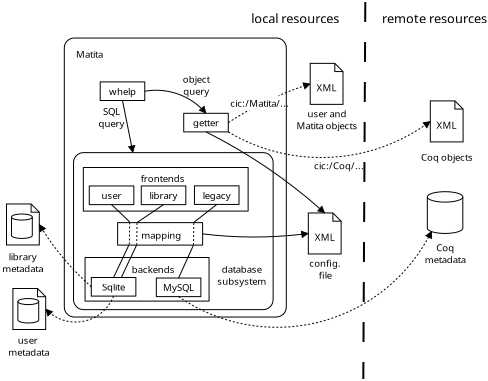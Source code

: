 <?xml version="1.0" encoding="UTF-8"?>
<dia:diagram xmlns:dia="http://www.lysator.liu.se/~alla/dia/">
  <dia:layer name="Background" visible="true">
    <dia:object type="Standard - Box" version="0" id="O0">
      <dia:attribute name="obj_pos">
        <dia:point val="17.4,7.9"/>
      </dia:attribute>
      <dia:attribute name="obj_bb">
        <dia:rectangle val="17.375,7.875;28.525,21.875"/>
      </dia:attribute>
      <dia:attribute name="elem_corner">
        <dia:point val="17.4,7.9"/>
      </dia:attribute>
      <dia:attribute name="elem_width">
        <dia:real val="11.1"/>
      </dia:attribute>
      <dia:attribute name="elem_height">
        <dia:real val="13.95"/>
      </dia:attribute>
      <dia:attribute name="border_width">
        <dia:real val="0.05"/>
      </dia:attribute>
      <dia:attribute name="show_background">
        <dia:boolean val="false"/>
      </dia:attribute>
      <dia:attribute name="corner_radius">
        <dia:real val="0.5"/>
      </dia:attribute>
    </dia:object>
    <dia:object type="Standard - Text" version="1" id="O1">
      <dia:attribute name="obj_pos">
        <dia:point val="26.75,7.157"/>
      </dia:attribute>
      <dia:attribute name="obj_bb">
        <dia:rectangle val="26.75,6.615;31.117,7.555"/>
      </dia:attribute>
      <dia:attribute name="text">
        <dia:composite type="text">
          <dia:attribute name="string">
            <dia:string>#local resources#</dia:string>
          </dia:attribute>
          <dia:attribute name="font">
            <dia:font family="sans" style="0" name="Helvetica"/>
          </dia:attribute>
          <dia:attribute name="height">
            <dia:real val="0.8"/>
          </dia:attribute>
          <dia:attribute name="pos">
            <dia:point val="26.75,7.157"/>
          </dia:attribute>
          <dia:attribute name="color">
            <dia:color val="#000000"/>
          </dia:attribute>
          <dia:attribute name="alignment">
            <dia:enum val="0"/>
          </dia:attribute>
        </dia:composite>
      </dia:attribute>
      <dia:attribute name="valign">
        <dia:enum val="3"/>
      </dia:attribute>
    </dia:object>
    <dia:object type="Standard - Line" version="0" id="O2">
      <dia:attribute name="obj_pos">
        <dia:point val="32.45,6.1"/>
      </dia:attribute>
      <dia:attribute name="obj_bb">
        <dia:rectangle val="32.3,6.05;32.5,25.0"/>
      </dia:attribute>
      <dia:attribute name="conn_endpoints">
        <dia:point val="32.45,6.1"/>
        <dia:point val="32.35,24.95"/>
      </dia:attribute>
      <dia:attribute name="numcp">
        <dia:int val="1"/>
      </dia:attribute>
      <dia:attribute name="line_style">
        <dia:enum val="1"/>
      </dia:attribute>
    </dia:object>
    <dia:group>
      <dia:group>
        <dia:object type="Filesystem - File" version="0" id="O3">
          <dia:attribute name="obj_pos">
            <dia:point val="14.83,20.425"/>
          </dia:attribute>
          <dia:attribute name="obj_bb">
            <dia:rectangle val="14.805,20.4;16.505,22.5"/>
          </dia:attribute>
          <dia:attribute name="elem_corner">
            <dia:point val="14.83,20.425"/>
          </dia:attribute>
          <dia:attribute name="elem_width">
            <dia:real val="1.64"/>
          </dia:attribute>
          <dia:attribute name="elem_height">
            <dia:real val="2.05"/>
          </dia:attribute>
          <dia:attribute name="line_width">
            <dia:real val="0.05"/>
          </dia:attribute>
          <dia:attribute name="line_colour">
            <dia:color val="#000000"/>
          </dia:attribute>
          <dia:attribute name="fill_colour">
            <dia:color val="#ffffff"/>
          </dia:attribute>
          <dia:attribute name="show_background">
            <dia:boolean val="true"/>
          </dia:attribute>
          <dia:attribute name="line_style">
            <dia:enum val="0"/>
            <dia:real val="1"/>
          </dia:attribute>
          <dia:attribute name="flip_horizontal">
            <dia:boolean val="false"/>
          </dia:attribute>
          <dia:attribute name="flip_vertical">
            <dia:boolean val="false"/>
          </dia:attribute>
        </dia:object>
        <dia:object type="Network - Storage" version="0" id="O4">
          <dia:attribute name="obj_pos">
            <dia:point val="15.079,20.925"/>
          </dia:attribute>
          <dia:attribute name="obj_bb">
            <dia:rectangle val="15.054,20.9;16.146,23.35"/>
          </dia:attribute>
          <dia:attribute name="elem_corner">
            <dia:point val="15.079,20.925"/>
          </dia:attribute>
          <dia:attribute name="elem_width">
            <dia:real val="1.041"/>
          </dia:attribute>
          <dia:attribute name="elem_height">
            <dia:real val="1.225"/>
          </dia:attribute>
          <dia:attribute name="line_width">
            <dia:real val="0.05"/>
          </dia:attribute>
          <dia:attribute name="line_colour">
            <dia:color val="#000000"/>
          </dia:attribute>
          <dia:attribute name="fill_colour">
            <dia:color val="#ffffff"/>
          </dia:attribute>
          <dia:attribute name="show_background">
            <dia:boolean val="true"/>
          </dia:attribute>
          <dia:attribute name="line_style">
            <dia:enum val="0"/>
            <dia:real val="1"/>
          </dia:attribute>
          <dia:attribute name="text">
            <dia:composite type="text">
              <dia:attribute name="string">
                <dia:string>##</dia:string>
              </dia:attribute>
              <dia:attribute name="font">
                <dia:font family="sans" style="0" name="Helvetica"/>
              </dia:attribute>
              <dia:attribute name="height">
                <dia:real val="0.8"/>
              </dia:attribute>
              <dia:attribute name="pos">
                <dia:point val="15.6,22.55"/>
              </dia:attribute>
              <dia:attribute name="color">
                <dia:color val="#000000"/>
              </dia:attribute>
              <dia:attribute name="alignment">
                <dia:enum val="1"/>
              </dia:attribute>
            </dia:composite>
          </dia:attribute>
          <dia:attribute name="flip_horizontal">
            <dia:boolean val="false"/>
          </dia:attribute>
          <dia:attribute name="flip_vertical">
            <dia:boolean val="false"/>
          </dia:attribute>
        </dia:object>
      </dia:group>
      <dia:object type="Standard - Text" version="1" id="O5">
        <dia:attribute name="obj_pos">
          <dia:point val="15.625,23.306"/>
        </dia:attribute>
        <dia:attribute name="obj_bb">
          <dia:rectangle val="14.565,22.654;16.685,23.959"/>
        </dia:attribute>
        <dia:attribute name="text">
          <dia:composite type="text">
            <dia:attribute name="string">
              <dia:string>#user 
metadata#</dia:string>
            </dia:attribute>
            <dia:attribute name="font">
              <dia:font family="sans" style="0" name="Helvetica"/>
            </dia:attribute>
            <dia:attribute name="height">
              <dia:real val="0.6"/>
            </dia:attribute>
            <dia:attribute name="pos">
              <dia:point val="15.625,23.061"/>
            </dia:attribute>
            <dia:attribute name="color">
              <dia:color val="#000000"/>
            </dia:attribute>
            <dia:attribute name="alignment">
              <dia:enum val="1"/>
            </dia:attribute>
          </dia:composite>
        </dia:attribute>
        <dia:attribute name="valign">
          <dia:enum val="2"/>
        </dia:attribute>
      </dia:object>
    </dia:group>
    <dia:group>
      <dia:group>
        <dia:object type="Filesystem - File" version="0" id="O6">
          <dia:attribute name="obj_pos">
            <dia:point val="14.51,16.199"/>
          </dia:attribute>
          <dia:attribute name="obj_bb">
            <dia:rectangle val="14.485,16.174;16.185,18.274"/>
          </dia:attribute>
          <dia:attribute name="elem_corner">
            <dia:point val="14.51,16.199"/>
          </dia:attribute>
          <dia:attribute name="elem_width">
            <dia:real val="1.64"/>
          </dia:attribute>
          <dia:attribute name="elem_height">
            <dia:real val="2.05"/>
          </dia:attribute>
          <dia:attribute name="line_width">
            <dia:real val="0.05"/>
          </dia:attribute>
          <dia:attribute name="line_colour">
            <dia:color val="#000000"/>
          </dia:attribute>
          <dia:attribute name="fill_colour">
            <dia:color val="#ffffff"/>
          </dia:attribute>
          <dia:attribute name="show_background">
            <dia:boolean val="true"/>
          </dia:attribute>
          <dia:attribute name="line_style">
            <dia:enum val="0"/>
            <dia:real val="1"/>
          </dia:attribute>
          <dia:attribute name="flip_horizontal">
            <dia:boolean val="false"/>
          </dia:attribute>
          <dia:attribute name="flip_vertical">
            <dia:boolean val="false"/>
          </dia:attribute>
        </dia:object>
        <dia:object type="Network - Storage" version="0" id="O7">
          <dia:attribute name="obj_pos">
            <dia:point val="14.759,16.699"/>
          </dia:attribute>
          <dia:attribute name="obj_bb">
            <dia:rectangle val="14.734,16.674;15.825,19.124"/>
          </dia:attribute>
          <dia:attribute name="elem_corner">
            <dia:point val="14.759,16.699"/>
          </dia:attribute>
          <dia:attribute name="elem_width">
            <dia:real val="1.041"/>
          </dia:attribute>
          <dia:attribute name="elem_height">
            <dia:real val="1.225"/>
          </dia:attribute>
          <dia:attribute name="line_width">
            <dia:real val="0.05"/>
          </dia:attribute>
          <dia:attribute name="line_colour">
            <dia:color val="#000000"/>
          </dia:attribute>
          <dia:attribute name="fill_colour">
            <dia:color val="#ffffff"/>
          </dia:attribute>
          <dia:attribute name="show_background">
            <dia:boolean val="true"/>
          </dia:attribute>
          <dia:attribute name="line_style">
            <dia:enum val="0"/>
            <dia:real val="1"/>
          </dia:attribute>
          <dia:attribute name="text">
            <dia:composite type="text">
              <dia:attribute name="string">
                <dia:string>##</dia:string>
              </dia:attribute>
              <dia:attribute name="font">
                <dia:font family="sans" style="0" name="Helvetica"/>
              </dia:attribute>
              <dia:attribute name="height">
                <dia:real val="0.8"/>
              </dia:attribute>
              <dia:attribute name="pos">
                <dia:point val="15.28,18.324"/>
              </dia:attribute>
              <dia:attribute name="color">
                <dia:color val="#000000"/>
              </dia:attribute>
              <dia:attribute name="alignment">
                <dia:enum val="1"/>
              </dia:attribute>
            </dia:composite>
          </dia:attribute>
          <dia:attribute name="flip_horizontal">
            <dia:boolean val="false"/>
          </dia:attribute>
          <dia:attribute name="flip_vertical">
            <dia:boolean val="false"/>
          </dia:attribute>
        </dia:object>
      </dia:group>
      <dia:object type="Standard - Text" version="1" id="O8">
        <dia:attribute name="obj_pos">
          <dia:point val="15.32,19.126"/>
        </dia:attribute>
        <dia:attribute name="obj_bb">
          <dia:rectangle val="14.26,18.474;16.38,19.779"/>
        </dia:attribute>
        <dia:attribute name="text">
          <dia:composite type="text">
            <dia:attribute name="string">
              <dia:string>#library
metadata#</dia:string>
            </dia:attribute>
            <dia:attribute name="font">
              <dia:font family="sans" style="0" name="Helvetica"/>
            </dia:attribute>
            <dia:attribute name="height">
              <dia:real val="0.6"/>
            </dia:attribute>
            <dia:attribute name="pos">
              <dia:point val="15.32,18.881"/>
            </dia:attribute>
            <dia:attribute name="color">
              <dia:color val="#000000"/>
            </dia:attribute>
            <dia:attribute name="alignment">
              <dia:enum val="1"/>
            </dia:attribute>
          </dia:composite>
        </dia:attribute>
        <dia:attribute name="valign">
          <dia:enum val="2"/>
        </dia:attribute>
      </dia:object>
    </dia:group>
    <dia:group>
      <dia:object type="Filesystem - File" version="0" id="O9">
        <dia:attribute name="obj_pos">
          <dia:point val="29.601,16.649"/>
        </dia:attribute>
        <dia:attribute name="obj_bb">
          <dia:rectangle val="29.576,16.624;31.276,18.724"/>
        </dia:attribute>
        <dia:attribute name="elem_corner">
          <dia:point val="29.601,16.649"/>
        </dia:attribute>
        <dia:attribute name="elem_width">
          <dia:real val="1.64"/>
        </dia:attribute>
        <dia:attribute name="elem_height">
          <dia:real val="2.05"/>
        </dia:attribute>
        <dia:attribute name="line_width">
          <dia:real val="0.05"/>
        </dia:attribute>
        <dia:attribute name="line_colour">
          <dia:color val="#000000"/>
        </dia:attribute>
        <dia:attribute name="fill_colour">
          <dia:color val="#ffffff"/>
        </dia:attribute>
        <dia:attribute name="show_background">
          <dia:boolean val="true"/>
        </dia:attribute>
        <dia:attribute name="line_style">
          <dia:enum val="0"/>
          <dia:real val="1"/>
        </dia:attribute>
        <dia:attribute name="flip_horizontal">
          <dia:boolean val="false"/>
        </dia:attribute>
        <dia:attribute name="flip_vertical">
          <dia:boolean val="false"/>
        </dia:attribute>
      </dia:object>
      <dia:object type="Standard - Text" version="1" id="O10">
        <dia:attribute name="obj_pos">
          <dia:point val="30.441,19.456"/>
        </dia:attribute>
        <dia:attribute name="obj_bb">
          <dia:rectangle val="29.701,18.804;31.181,20.109"/>
        </dia:attribute>
        <dia:attribute name="text">
          <dia:composite type="text">
            <dia:attribute name="string">
              <dia:string>#config.
file#</dia:string>
            </dia:attribute>
            <dia:attribute name="font">
              <dia:font family="sans" style="0" name="Helvetica"/>
            </dia:attribute>
            <dia:attribute name="height">
              <dia:real val="0.6"/>
            </dia:attribute>
            <dia:attribute name="pos">
              <dia:point val="30.441,19.211"/>
            </dia:attribute>
            <dia:attribute name="color">
              <dia:color val="#000000"/>
            </dia:attribute>
            <dia:attribute name="alignment">
              <dia:enum val="1"/>
            </dia:attribute>
          </dia:composite>
        </dia:attribute>
        <dia:attribute name="valign">
          <dia:enum val="2"/>
        </dia:attribute>
      </dia:object>
      <dia:object type="Standard - Text" version="1" id="O11">
        <dia:attribute name="obj_pos">
          <dia:point val="30.416,17.851"/>
        </dia:attribute>
        <dia:attribute name="obj_bb">
          <dia:rectangle val="29.955,17.499;30.877,18.204"/>
        </dia:attribute>
        <dia:attribute name="text">
          <dia:composite type="text">
            <dia:attribute name="string">
              <dia:string>#XML#</dia:string>
            </dia:attribute>
            <dia:attribute name="font">
              <dia:font family="sans" style="0" name="Helvetica"/>
            </dia:attribute>
            <dia:attribute name="height">
              <dia:real val="0.6"/>
            </dia:attribute>
            <dia:attribute name="pos">
              <dia:point val="30.416,17.906"/>
            </dia:attribute>
            <dia:attribute name="color">
              <dia:color val="#000000"/>
            </dia:attribute>
            <dia:attribute name="alignment">
              <dia:enum val="1"/>
            </dia:attribute>
          </dia:composite>
        </dia:attribute>
        <dia:attribute name="valign">
          <dia:enum val="2"/>
        </dia:attribute>
      </dia:object>
    </dia:group>
    <dia:group>
      <dia:object type="Standard - Line" version="0" id="O12">
        <dia:attribute name="obj_pos">
          <dia:point val="25.022,16.223"/>
        </dia:attribute>
        <dia:attribute name="obj_bb">
          <dia:rectangle val="23.831,16.187;25.057,17.163"/>
        </dia:attribute>
        <dia:attribute name="conn_endpoints">
          <dia:point val="25.022,16.223"/>
          <dia:point val="23.866,17.128"/>
        </dia:attribute>
        <dia:attribute name="numcp">
          <dia:int val="1"/>
        </dia:attribute>
        <dia:attribute name="line_width">
          <dia:real val="0.05"/>
        </dia:attribute>
      </dia:object>
      <dia:group>
        <dia:group>
          <dia:object type="Standard - Box" version="0" id="O13">
            <dia:attribute name="obj_pos">
              <dia:point val="18.648,15.299"/>
            </dia:attribute>
            <dia:attribute name="obj_bb">
              <dia:rectangle val="18.623,15.274;20.901,16.255"/>
            </dia:attribute>
            <dia:attribute name="elem_corner">
              <dia:point val="18.648,15.299"/>
            </dia:attribute>
            <dia:attribute name="elem_width">
              <dia:real val="2.228"/>
            </dia:attribute>
            <dia:attribute name="elem_height">
              <dia:real val="0.931"/>
            </dia:attribute>
            <dia:attribute name="border_width">
              <dia:real val="0.05"/>
            </dia:attribute>
            <dia:attribute name="show_background">
              <dia:boolean val="true"/>
            </dia:attribute>
            <dia:attribute name="corner_radius">
              <dia:real val="1.175e-38"/>
            </dia:attribute>
          </dia:object>
          <dia:object type="Standard - Text" version="1" id="O14">
            <dia:attribute name="obj_pos">
              <dia:point val="19.762,15.764"/>
            </dia:attribute>
            <dia:attribute name="obj_bb">
              <dia:rectangle val="19.285,15.412;20.239,16.117"/>
            </dia:attribute>
            <dia:attribute name="text">
              <dia:composite type="text">
                <dia:attribute name="string">
                  <dia:string>#user#</dia:string>
                </dia:attribute>
                <dia:attribute name="font">
                  <dia:font family="sans" style="0" name="Helvetica"/>
                </dia:attribute>
                <dia:attribute name="height">
                  <dia:real val="0.6"/>
                </dia:attribute>
                <dia:attribute name="pos">
                  <dia:point val="19.762,15.819"/>
                </dia:attribute>
                <dia:attribute name="color">
                  <dia:color val="#000000"/>
                </dia:attribute>
                <dia:attribute name="alignment">
                  <dia:enum val="1"/>
                </dia:attribute>
              </dia:composite>
            </dia:attribute>
            <dia:attribute name="valign">
              <dia:enum val="2"/>
            </dia:attribute>
            <dia:connections>
              <dia:connection handle="0" to="O13" connection="8"/>
            </dia:connections>
          </dia:object>
        </dia:group>
        <dia:group>
          <dia:object type="Standard - Box" version="0" id="O15">
            <dia:attribute name="obj_pos">
              <dia:point val="21.248,15.299"/>
            </dia:attribute>
            <dia:attribute name="obj_bb">
              <dia:rectangle val="21.223,15.274;23.501,16.255"/>
            </dia:attribute>
            <dia:attribute name="elem_corner">
              <dia:point val="21.248,15.299"/>
            </dia:attribute>
            <dia:attribute name="elem_width">
              <dia:real val="2.228"/>
            </dia:attribute>
            <dia:attribute name="elem_height">
              <dia:real val="0.931"/>
            </dia:attribute>
            <dia:attribute name="border_width">
              <dia:real val="0.05"/>
            </dia:attribute>
            <dia:attribute name="show_background">
              <dia:boolean val="true"/>
            </dia:attribute>
            <dia:attribute name="corner_radius">
              <dia:real val="1.175e-38"/>
            </dia:attribute>
          </dia:object>
          <dia:object type="Standard - Text" version="1" id="O16">
            <dia:attribute name="obj_pos">
              <dia:point val="22.362,15.764"/>
            </dia:attribute>
            <dia:attribute name="obj_bb">
              <dia:rectangle val="21.657,15.412;23.067,16.117"/>
            </dia:attribute>
            <dia:attribute name="text">
              <dia:composite type="text">
                <dia:attribute name="string">
                  <dia:string>#library#</dia:string>
                </dia:attribute>
                <dia:attribute name="font">
                  <dia:font family="sans" style="0" name="Helvetica"/>
                </dia:attribute>
                <dia:attribute name="height">
                  <dia:real val="0.6"/>
                </dia:attribute>
                <dia:attribute name="pos">
                  <dia:point val="22.362,15.819"/>
                </dia:attribute>
                <dia:attribute name="color">
                  <dia:color val="#000000"/>
                </dia:attribute>
                <dia:attribute name="alignment">
                  <dia:enum val="1"/>
                </dia:attribute>
              </dia:composite>
            </dia:attribute>
            <dia:attribute name="valign">
              <dia:enum val="2"/>
            </dia:attribute>
            <dia:connections>
              <dia:connection handle="0" to="O15" connection="8"/>
            </dia:connections>
          </dia:object>
        </dia:group>
        <dia:group>
          <dia:object type="Standard - Box" version="0" id="O17">
            <dia:attribute name="obj_pos">
              <dia:point val="23.908,15.291"/>
            </dia:attribute>
            <dia:attribute name="obj_bb">
              <dia:rectangle val="23.883,15.266;26.161,16.247"/>
            </dia:attribute>
            <dia:attribute name="elem_corner">
              <dia:point val="23.908,15.291"/>
            </dia:attribute>
            <dia:attribute name="elem_width">
              <dia:real val="2.228"/>
            </dia:attribute>
            <dia:attribute name="elem_height">
              <dia:real val="0.931"/>
            </dia:attribute>
            <dia:attribute name="border_width">
              <dia:real val="0.05"/>
            </dia:attribute>
            <dia:attribute name="show_background">
              <dia:boolean val="true"/>
            </dia:attribute>
            <dia:attribute name="corner_radius">
              <dia:real val="1.175e-38"/>
            </dia:attribute>
          </dia:object>
          <dia:object type="Standard - Text" version="1" id="O18">
            <dia:attribute name="obj_pos">
              <dia:point val="25.022,15.757"/>
            </dia:attribute>
            <dia:attribute name="obj_bb">
              <dia:rectangle val="24.303,15.404;25.741,16.109"/>
            </dia:attribute>
            <dia:attribute name="text">
              <dia:composite type="text">
                <dia:attribute name="string">
                  <dia:string>#legacy#</dia:string>
                </dia:attribute>
                <dia:attribute name="font">
                  <dia:font family="sans" style="0" name="Helvetica"/>
                </dia:attribute>
                <dia:attribute name="height">
                  <dia:real val="0.6"/>
                </dia:attribute>
                <dia:attribute name="pos">
                  <dia:point val="25.022,15.812"/>
                </dia:attribute>
                <dia:attribute name="color">
                  <dia:color val="#000000"/>
                </dia:attribute>
                <dia:attribute name="alignment">
                  <dia:enum val="1"/>
                </dia:attribute>
              </dia:composite>
            </dia:attribute>
            <dia:attribute name="valign">
              <dia:enum val="2"/>
            </dia:attribute>
            <dia:connections>
              <dia:connection handle="0" to="O17" connection="8"/>
            </dia:connections>
          </dia:object>
        </dia:group>
        <dia:object type="Standard - Box" version="0" id="O19">
          <dia:attribute name="obj_pos">
            <dia:point val="18.351,14.374"/>
          </dia:attribute>
          <dia:attribute name="obj_bb">
            <dia:rectangle val="18.326,14.349;26.616,16.58"/>
          </dia:attribute>
          <dia:attribute name="elem_corner">
            <dia:point val="18.351,14.374"/>
          </dia:attribute>
          <dia:attribute name="elem_width">
            <dia:real val="8.24"/>
          </dia:attribute>
          <dia:attribute name="elem_height">
            <dia:real val="2.181"/>
          </dia:attribute>
          <dia:attribute name="border_width">
            <dia:real val="0.05"/>
          </dia:attribute>
          <dia:attribute name="show_background">
            <dia:boolean val="false"/>
          </dia:attribute>
          <dia:attribute name="corner_radius">
            <dia:real val="1.175e-38"/>
          </dia:attribute>
        </dia:object>
        <dia:object type="Standard - Text" version="1" id="O20">
          <dia:attribute name="obj_pos">
            <dia:point val="22.321,14.914"/>
          </dia:attribute>
          <dia:attribute name="obj_bb">
            <dia:rectangle val="21.273,14.562;23.368,15.267"/>
          </dia:attribute>
          <dia:attribute name="text">
            <dia:composite type="text">
              <dia:attribute name="string">
                <dia:string>#frontends#</dia:string>
              </dia:attribute>
              <dia:attribute name="font">
                <dia:font family="sans" style="0" name="Helvetica"/>
              </dia:attribute>
              <dia:attribute name="height">
                <dia:real val="0.6"/>
              </dia:attribute>
              <dia:attribute name="pos">
                <dia:point val="22.321,14.969"/>
              </dia:attribute>
              <dia:attribute name="color">
                <dia:color val="#000000"/>
              </dia:attribute>
              <dia:attribute name="alignment">
                <dia:enum val="1"/>
              </dia:attribute>
            </dia:composite>
          </dia:attribute>
          <dia:attribute name="valign">
            <dia:enum val="2"/>
          </dia:attribute>
        </dia:object>
      </dia:group>
      <dia:object type="Standard - Text" version="1" id="O21">
        <dia:attribute name="obj_pos">
          <dia:point val="26.276,19.749"/>
        </dia:attribute>
        <dia:attribute name="obj_bb">
          <dia:rectangle val="25.093,19.096;27.458,20.401"/>
        </dia:attribute>
        <dia:attribute name="text">
          <dia:composite type="text">
            <dia:attribute name="string">
              <dia:string>#database
subsystem#</dia:string>
            </dia:attribute>
            <dia:attribute name="font">
              <dia:font family="sans" style="0" name="Helvetica"/>
            </dia:attribute>
            <dia:attribute name="height">
              <dia:real val="0.6"/>
            </dia:attribute>
            <dia:attribute name="pos">
              <dia:point val="26.276,19.504"/>
            </dia:attribute>
            <dia:attribute name="color">
              <dia:color val="#000000"/>
            </dia:attribute>
            <dia:attribute name="alignment">
              <dia:enum val="1"/>
            </dia:attribute>
          </dia:composite>
        </dia:attribute>
        <dia:attribute name="valign">
          <dia:enum val="2"/>
        </dia:attribute>
      </dia:object>
      <dia:object type="Standard - Text" version="1" id="O22">
        <dia:attribute name="obj_pos">
          <dia:point val="22.249,17.756"/>
        </dia:attribute>
        <dia:attribute name="obj_bb">
          <dia:rectangle val="21.287,17.404;23.212,18.109"/>
        </dia:attribute>
        <dia:attribute name="text">
          <dia:composite type="text">
            <dia:attribute name="string">
              <dia:string>#mapping#</dia:string>
            </dia:attribute>
            <dia:attribute name="font">
              <dia:font family="sans" style="0" name="Helvetica"/>
            </dia:attribute>
            <dia:attribute name="height">
              <dia:real val="0.6"/>
            </dia:attribute>
            <dia:attribute name="pos">
              <dia:point val="22.249,17.811"/>
            </dia:attribute>
            <dia:attribute name="color">
              <dia:color val="#000000"/>
            </dia:attribute>
            <dia:attribute name="alignment">
              <dia:enum val="1"/>
            </dia:attribute>
          </dia:composite>
        </dia:attribute>
        <dia:attribute name="valign">
          <dia:enum val="2"/>
        </dia:attribute>
      </dia:object>
      <dia:group>
        <dia:object type="Standard - Box" version="0" id="O23">
          <dia:attribute name="obj_pos">
            <dia:point val="18.438,18.875"/>
          </dia:attribute>
          <dia:attribute name="obj_bb">
            <dia:rectangle val="18.413,18.85;24.663,21.081"/>
          </dia:attribute>
          <dia:attribute name="elem_corner">
            <dia:point val="18.438,18.875"/>
          </dia:attribute>
          <dia:attribute name="elem_width">
            <dia:real val="6.2"/>
          </dia:attribute>
          <dia:attribute name="elem_height">
            <dia:real val="2.181"/>
          </dia:attribute>
          <dia:attribute name="border_width">
            <dia:real val="0.05"/>
          </dia:attribute>
          <dia:attribute name="show_background">
            <dia:boolean val="false"/>
          </dia:attribute>
          <dia:attribute name="corner_radius">
            <dia:real val="1.175e-38"/>
          </dia:attribute>
        </dia:object>
        <dia:group>
          <dia:object type="Standard - Box" version="0" id="O24">
            <dia:attribute name="obj_pos">
              <dia:point val="22,19.9"/>
            </dia:attribute>
            <dia:attribute name="obj_bb">
              <dia:rectangle val="21.975,19.875;24.253,20.856"/>
            </dia:attribute>
            <dia:attribute name="elem_corner">
              <dia:point val="22,19.9"/>
            </dia:attribute>
            <dia:attribute name="elem_width">
              <dia:real val="2.228"/>
            </dia:attribute>
            <dia:attribute name="elem_height">
              <dia:real val="0.931"/>
            </dia:attribute>
            <dia:attribute name="border_width">
              <dia:real val="0.05"/>
            </dia:attribute>
            <dia:attribute name="show_background">
              <dia:boolean val="true"/>
            </dia:attribute>
            <dia:attribute name="corner_radius">
              <dia:real val="1.175e-38"/>
            </dia:attribute>
          </dia:object>
          <dia:object type="Standard - Text" version="1" id="O25">
            <dia:attribute name="obj_pos">
              <dia:point val="23.114,20.366"/>
            </dia:attribute>
            <dia:attribute name="obj_bb">
              <dia:rectangle val="22.362,20.013;23.867,20.718"/>
            </dia:attribute>
            <dia:attribute name="text">
              <dia:composite type="text">
                <dia:attribute name="string">
                  <dia:string>#MySQL#</dia:string>
                </dia:attribute>
                <dia:attribute name="font">
                  <dia:font family="sans" style="0" name="Helvetica"/>
                </dia:attribute>
                <dia:attribute name="height">
                  <dia:real val="0.6"/>
                </dia:attribute>
                <dia:attribute name="pos">
                  <dia:point val="23.114,20.421"/>
                </dia:attribute>
                <dia:attribute name="color">
                  <dia:color val="#000000"/>
                </dia:attribute>
                <dia:attribute name="alignment">
                  <dia:enum val="1"/>
                </dia:attribute>
              </dia:composite>
            </dia:attribute>
            <dia:attribute name="valign">
              <dia:enum val="2"/>
            </dia:attribute>
            <dia:connections>
              <dia:connection handle="0" to="O24" connection="8"/>
            </dia:connections>
          </dia:object>
        </dia:group>
        <dia:group>
          <dia:object type="Standard - Box" version="0" id="O26">
            <dia:attribute name="obj_pos">
              <dia:point val="18.75,19.875"/>
            </dia:attribute>
            <dia:attribute name="obj_bb">
              <dia:rectangle val="18.725,19.85;21.003,20.831"/>
            </dia:attribute>
            <dia:attribute name="elem_corner">
              <dia:point val="18.75,19.875"/>
            </dia:attribute>
            <dia:attribute name="elem_width">
              <dia:real val="2.228"/>
            </dia:attribute>
            <dia:attribute name="elem_height">
              <dia:real val="0.931"/>
            </dia:attribute>
            <dia:attribute name="border_width">
              <dia:real val="0.05"/>
            </dia:attribute>
            <dia:attribute name="show_background">
              <dia:boolean val="true"/>
            </dia:attribute>
            <dia:attribute name="corner_radius">
              <dia:real val="1.175e-38"/>
            </dia:attribute>
          </dia:object>
          <dia:object type="Standard - Text" version="1" id="O27">
            <dia:attribute name="obj_pos">
              <dia:point val="19.864,20.341"/>
            </dia:attribute>
            <dia:attribute name="obj_bb">
              <dia:rectangle val="19.243,19.988;20.485,20.693"/>
            </dia:attribute>
            <dia:attribute name="text">
              <dia:composite type="text">
                <dia:attribute name="string">
                  <dia:string>#Sqlite#</dia:string>
                </dia:attribute>
                <dia:attribute name="font">
                  <dia:font family="sans" style="0" name="Helvetica"/>
                </dia:attribute>
                <dia:attribute name="height">
                  <dia:real val="0.6"/>
                </dia:attribute>
                <dia:attribute name="pos">
                  <dia:point val="19.864,20.396"/>
                </dia:attribute>
                <dia:attribute name="color">
                  <dia:color val="#000000"/>
                </dia:attribute>
                <dia:attribute name="alignment">
                  <dia:enum val="1"/>
                </dia:attribute>
              </dia:composite>
            </dia:attribute>
            <dia:attribute name="valign">
              <dia:enum val="2"/>
            </dia:attribute>
            <dia:connections>
              <dia:connection handle="0" to="O26" connection="8"/>
            </dia:connections>
          </dia:object>
        </dia:group>
        <dia:object type="Standard - Text" version="1" id="O28">
          <dia:attribute name="obj_pos">
            <dia:point val="21.841,19.466"/>
          </dia:attribute>
          <dia:attribute name="obj_bb">
            <dia:rectangle val="20.803,19.113;22.878,19.818"/>
          </dia:attribute>
          <dia:attribute name="text">
            <dia:composite type="text">
              <dia:attribute name="string">
                <dia:string>#backends#</dia:string>
              </dia:attribute>
              <dia:attribute name="font">
                <dia:font family="sans" style="0" name="Helvetica"/>
              </dia:attribute>
              <dia:attribute name="height">
                <dia:real val="0.6"/>
              </dia:attribute>
              <dia:attribute name="pos">
                <dia:point val="21.841,19.521"/>
              </dia:attribute>
              <dia:attribute name="color">
                <dia:color val="#000000"/>
              </dia:attribute>
              <dia:attribute name="alignment">
                <dia:enum val="1"/>
              </dia:attribute>
            </dia:composite>
          </dia:attribute>
          <dia:attribute name="valign">
            <dia:enum val="2"/>
          </dia:attribute>
        </dia:object>
      </dia:group>
      <dia:object type="Standard - Line" version="0" id="O29">
        <dia:attribute name="obj_pos">
          <dia:point val="20.668,17.123"/>
        </dia:attribute>
        <dia:attribute name="obj_bb">
          <dia:rectangle val="20.628,17.098;20.694,18.232"/>
        </dia:attribute>
        <dia:attribute name="conn_endpoints">
          <dia:point val="20.668,17.123"/>
          <dia:point val="20.653,18.206"/>
        </dia:attribute>
        <dia:attribute name="numcp">
          <dia:int val="1"/>
        </dia:attribute>
        <dia:attribute name="line_width">
          <dia:real val="0.05"/>
        </dia:attribute>
        <dia:attribute name="line_style">
          <dia:enum val="4"/>
        </dia:attribute>
      </dia:object>
      <dia:object type="Standard - Line" version="0" id="O30">
        <dia:attribute name="obj_pos">
          <dia:point val="21.036,17.153"/>
        </dia:attribute>
        <dia:attribute name="obj_bb">
          <dia:rectangle val="20.996,17.128;21.061,18.261"/>
        </dia:attribute>
        <dia:attribute name="conn_endpoints">
          <dia:point val="21.036,17.153"/>
          <dia:point val="21.021,18.236"/>
        </dia:attribute>
        <dia:attribute name="numcp">
          <dia:int val="1"/>
        </dia:attribute>
        <dia:attribute name="line_width">
          <dia:real val="0.05"/>
        </dia:attribute>
        <dia:attribute name="line_style">
          <dia:enum val="4"/>
        </dia:attribute>
      </dia:object>
      <dia:group>
        <dia:object type="Standard - Box" version="0" id="O31">
          <dia:attribute name="obj_pos">
            <dia:point val="17.861,13.631"/>
          </dia:attribute>
          <dia:attribute name="obj_bb">
            <dia:rectangle val="17.836,13.606;27.866,21.506"/>
          </dia:attribute>
          <dia:attribute name="elem_corner">
            <dia:point val="17.861,13.631"/>
          </dia:attribute>
          <dia:attribute name="elem_width">
            <dia:real val="9.98"/>
          </dia:attribute>
          <dia:attribute name="elem_height">
            <dia:real val="7.85"/>
          </dia:attribute>
          <dia:attribute name="border_width">
            <dia:real val="0.05"/>
          </dia:attribute>
          <dia:attribute name="show_background">
            <dia:boolean val="false"/>
          </dia:attribute>
          <dia:attribute name="corner_radius">
            <dia:real val="0.5"/>
          </dia:attribute>
        </dia:object>
        <dia:object type="Standard - Box" version="0" id="O32">
          <dia:attribute name="obj_pos">
            <dia:point val="20.066,17.131"/>
          </dia:attribute>
          <dia:attribute name="obj_bb">
            <dia:rectangle val="20.041,17.106;24.341,18.281"/>
          </dia:attribute>
          <dia:attribute name="elem_corner">
            <dia:point val="20.066,17.131"/>
          </dia:attribute>
          <dia:attribute name="elem_width">
            <dia:real val="4.25"/>
          </dia:attribute>
          <dia:attribute name="elem_height">
            <dia:real val="1.125"/>
          </dia:attribute>
          <dia:attribute name="border_width">
            <dia:real val="0.05"/>
          </dia:attribute>
          <dia:attribute name="show_background">
            <dia:boolean val="false"/>
          </dia:attribute>
          <dia:attribute name="corner_radius">
            <dia:real val="1.175e-38"/>
          </dia:attribute>
        </dia:object>
        <dia:object type="Standard - Line" version="0" id="O33">
          <dia:attribute name="obj_pos">
            <dia:point val="19.762,16.23"/>
          </dia:attribute>
          <dia:attribute name="obj_bb">
            <dia:rectangle val="19.727,16.195;20.714,17.138"/>
          </dia:attribute>
          <dia:attribute name="conn_endpoints">
            <dia:point val="19.762,16.23"/>
            <dia:point val="20.678,17.103"/>
          </dia:attribute>
          <dia:attribute name="numcp">
            <dia:int val="1"/>
          </dia:attribute>
          <dia:attribute name="line_width">
            <dia:real val="0.05"/>
          </dia:attribute>
        </dia:object>
        <dia:object type="Standard - Line" version="0" id="O34">
          <dia:attribute name="obj_pos">
            <dia:point val="22.362,16.23"/>
          </dia:attribute>
          <dia:attribute name="obj_bb">
            <dia:rectangle val="21.019,16.195;22.397,17.15"/>
          </dia:attribute>
          <dia:attribute name="conn_endpoints">
            <dia:point val="22.362,16.23"/>
            <dia:point val="21.053,17.116"/>
          </dia:attribute>
          <dia:attribute name="numcp">
            <dia:int val="1"/>
          </dia:attribute>
          <dia:attribute name="line_width">
            <dia:real val="0.05"/>
          </dia:attribute>
        </dia:object>
        <dia:object type="Standard - Line" version="0" id="O35">
          <dia:attribute name="obj_pos">
            <dia:point val="20.641,18.228"/>
          </dia:attribute>
          <dia:attribute name="obj_bb">
            <dia:rectangle val="19.831,18.195;20.674,19.908"/>
          </dia:attribute>
          <dia:attribute name="conn_endpoints">
            <dia:point val="20.641,18.228"/>
            <dia:point val="19.864,19.875"/>
          </dia:attribute>
          <dia:attribute name="numcp">
            <dia:int val="1"/>
          </dia:attribute>
          <dia:attribute name="line_width">
            <dia:real val="0.05"/>
          </dia:attribute>
        </dia:object>
        <dia:object type="Standard - Line" version="0" id="O36">
          <dia:attribute name="obj_pos">
            <dia:point val="21.018,18.245"/>
          </dia:attribute>
          <dia:attribute name="obj_bb">
            <dia:rectangle val="20.208,18.212;21.052,19.925"/>
          </dia:attribute>
          <dia:attribute name="conn_endpoints">
            <dia:point val="21.018,18.245"/>
            <dia:point val="20.242,19.892"/>
          </dia:attribute>
          <dia:attribute name="numcp">
            <dia:int val="1"/>
          </dia:attribute>
          <dia:attribute name="line_width">
            <dia:real val="0.05"/>
          </dia:attribute>
        </dia:object>
        <dia:object type="Standard - Line" version="0" id="O37">
          <dia:attribute name="obj_pos">
            <dia:point val="23.856,18.261"/>
          </dia:attribute>
          <dia:attribute name="obj_bb">
            <dia:rectangle val="23.081,18.228;23.889,19.933"/>
          </dia:attribute>
          <dia:attribute name="conn_endpoints">
            <dia:point val="23.856,18.261"/>
            <dia:point val="23.114,19.9"/>
          </dia:attribute>
          <dia:attribute name="numcp">
            <dia:int val="1"/>
          </dia:attribute>
          <dia:attribute name="line_width">
            <dia:real val="0.05"/>
          </dia:attribute>
        </dia:object>
        <dia:object type="Standard - Line" version="0" id="O38">
          <dia:attribute name="obj_pos">
            <dia:point val="23.874,17.153"/>
          </dia:attribute>
          <dia:attribute name="obj_bb">
            <dia:rectangle val="23.834,17.128;23.899,18.261"/>
          </dia:attribute>
          <dia:attribute name="conn_endpoints">
            <dia:point val="23.874,17.153"/>
            <dia:point val="23.859,18.236"/>
          </dia:attribute>
          <dia:attribute name="numcp">
            <dia:int val="1"/>
          </dia:attribute>
          <dia:attribute name="line_width">
            <dia:real val="0.05"/>
          </dia:attribute>
          <dia:attribute name="line_style">
            <dia:enum val="4"/>
          </dia:attribute>
        </dia:object>
      </dia:group>
    </dia:group>
    <dia:group>
      <dia:object type="Standard - Box" version="0" id="O39">
        <dia:attribute name="obj_pos">
          <dia:point val="19.195,10.095"/>
        </dia:attribute>
        <dia:attribute name="obj_bb">
          <dia:rectangle val="19.17,10.07;21.448,11.051"/>
        </dia:attribute>
        <dia:attribute name="elem_corner">
          <dia:point val="19.195,10.095"/>
        </dia:attribute>
        <dia:attribute name="elem_width">
          <dia:real val="2.228"/>
        </dia:attribute>
        <dia:attribute name="elem_height">
          <dia:real val="0.931"/>
        </dia:attribute>
        <dia:attribute name="border_width">
          <dia:real val="0.05"/>
        </dia:attribute>
        <dia:attribute name="show_background">
          <dia:boolean val="true"/>
        </dia:attribute>
        <dia:attribute name="corner_radius">
          <dia:real val="1.175e-38"/>
        </dia:attribute>
      </dia:object>
      <dia:object type="Standard - Text" version="1" id="O40">
        <dia:attribute name="obj_pos">
          <dia:point val="20.309,10.561"/>
        </dia:attribute>
        <dia:attribute name="obj_bb">
          <dia:rectangle val="19.657,10.208;20.962,10.913"/>
        </dia:attribute>
        <dia:attribute name="text">
          <dia:composite type="text">
            <dia:attribute name="string">
              <dia:string>#whelp#</dia:string>
            </dia:attribute>
            <dia:attribute name="font">
              <dia:font family="sans" style="0" name="Helvetica"/>
            </dia:attribute>
            <dia:attribute name="height">
              <dia:real val="0.6"/>
            </dia:attribute>
            <dia:attribute name="pos">
              <dia:point val="20.309,10.616"/>
            </dia:attribute>
            <dia:attribute name="color">
              <dia:color val="#000000"/>
            </dia:attribute>
            <dia:attribute name="alignment">
              <dia:enum val="1"/>
            </dia:attribute>
          </dia:composite>
        </dia:attribute>
        <dia:attribute name="valign">
          <dia:enum val="2"/>
        </dia:attribute>
        <dia:connections>
          <dia:connection handle="0" to="O39" connection="8"/>
        </dia:connections>
      </dia:object>
    </dia:group>
    <dia:object type="Standard - Box" version="0" id="O41">
      <dia:attribute name="obj_pos">
        <dia:point val="23.371,11.665"/>
      </dia:attribute>
      <dia:attribute name="obj_bb">
        <dia:rectangle val="23.346,11.64;25.624,12.621"/>
      </dia:attribute>
      <dia:attribute name="elem_corner">
        <dia:point val="23.371,11.665"/>
      </dia:attribute>
      <dia:attribute name="elem_width">
        <dia:real val="2.228"/>
      </dia:attribute>
      <dia:attribute name="elem_height">
        <dia:real val="0.931"/>
      </dia:attribute>
      <dia:attribute name="border_width">
        <dia:real val="0.05"/>
      </dia:attribute>
      <dia:attribute name="show_background">
        <dia:boolean val="true"/>
      </dia:attribute>
      <dia:attribute name="corner_radius">
        <dia:real val="1.175e-38"/>
      </dia:attribute>
    </dia:object>
    <dia:object type="Standard - Text" version="1" id="O42">
      <dia:attribute name="obj_pos">
        <dia:point val="24.485,12.131"/>
      </dia:attribute>
      <dia:attribute name="obj_bb">
        <dia:rectangle val="23.814,11.778;25.156,12.483"/>
      </dia:attribute>
      <dia:attribute name="text">
        <dia:composite type="text">
          <dia:attribute name="string">
            <dia:string>#getter#</dia:string>
          </dia:attribute>
          <dia:attribute name="font">
            <dia:font family="sans" style="0" name="Helvetica"/>
          </dia:attribute>
          <dia:attribute name="height">
            <dia:real val="0.6"/>
          </dia:attribute>
          <dia:attribute name="pos">
            <dia:point val="24.485,12.186"/>
          </dia:attribute>
          <dia:attribute name="color">
            <dia:color val="#000000"/>
          </dia:attribute>
          <dia:attribute name="alignment">
            <dia:enum val="1"/>
          </dia:attribute>
        </dia:composite>
      </dia:attribute>
      <dia:attribute name="valign">
        <dia:enum val="2"/>
      </dia:attribute>
      <dia:connections>
        <dia:connection handle="0" to="O41" connection="8"/>
      </dia:connections>
    </dia:object>
    <dia:object type="Standard - Line" version="0" id="O43">
      <dia:attribute name="obj_pos">
        <dia:point val="20.309,11.026"/>
      </dia:attribute>
      <dia:attribute name="obj_bb">
        <dia:rectangle val="20.28,10.997;21.13,13.709"/>
      </dia:attribute>
      <dia:attribute name="conn_endpoints">
        <dia:point val="20.309,11.026"/>
        <dia:point val="20.83,13.625"/>
      </dia:attribute>
      <dia:attribute name="numcp">
        <dia:int val="1"/>
      </dia:attribute>
      <dia:attribute name="line_width">
        <dia:real val="0.05"/>
      </dia:attribute>
      <dia:attribute name="end_arrow">
        <dia:enum val="3"/>
      </dia:attribute>
      <dia:attribute name="end_arrow_length">
        <dia:real val="0.3"/>
      </dia:attribute>
      <dia:attribute name="end_arrow_width">
        <dia:real val="0.3"/>
      </dia:attribute>
      <dia:connections>
        <dia:connection handle="0" to="O39" connection="6"/>
      </dia:connections>
    </dia:object>
    <dia:object type="Standard - Arc" version="0" id="O44">
      <dia:attribute name="obj_pos">
        <dia:point val="21.423,10.561"/>
      </dia:attribute>
      <dia:attribute name="obj_bb">
        <dia:rectangle val="21.391,10.487;24.61,11.956"/>
      </dia:attribute>
      <dia:attribute name="conn_endpoints">
        <dia:point val="21.423,10.561"/>
        <dia:point val="24.485,11.665"/>
      </dia:attribute>
      <dia:attribute name="curve_distance">
        <dia:real val="-0.432"/>
      </dia:attribute>
      <dia:attribute name="line_width">
        <dia:real val="0.05"/>
      </dia:attribute>
      <dia:attribute name="end_arrow">
        <dia:enum val="3"/>
      </dia:attribute>
      <dia:attribute name="end_arrow_length">
        <dia:real val="0.3"/>
      </dia:attribute>
      <dia:attribute name="end_arrow_width">
        <dia:real val="0.3"/>
      </dia:attribute>
      <dia:connections>
        <dia:connection handle="0" to="O39" connection="4"/>
        <dia:connection handle="1" to="O41" connection="1"/>
      </dia:connections>
    </dia:object>
    <dia:object type="Standard - Arc" version="0" id="O45">
      <dia:attribute name="obj_pos">
        <dia:point val="25.599,12.131"/>
      </dia:attribute>
      <dia:attribute name="obj_bb">
        <dia:rectangle val="25.566,9.911;29.846,12.164"/>
      </dia:attribute>
      <dia:attribute name="conn_endpoints">
        <dia:point val="25.599,12.131"/>
        <dia:point val="29.695,10.193"/>
      </dia:attribute>
      <dia:attribute name="curve_distance">
        <dia:real val="-0.153"/>
      </dia:attribute>
      <dia:attribute name="line_width">
        <dia:real val="0.05"/>
      </dia:attribute>
      <dia:attribute name="line_style">
        <dia:enum val="4"/>
      </dia:attribute>
      <dia:attribute name="end_arrow">
        <dia:enum val="3"/>
      </dia:attribute>
      <dia:attribute name="end_arrow_length">
        <dia:real val="0.3"/>
      </dia:attribute>
      <dia:attribute name="end_arrow_width">
        <dia:real val="0.3"/>
      </dia:attribute>
      <dia:connections>
        <dia:connection handle="0" to="O41" connection="4"/>
        <dia:connection handle="1" to="O49" connection="2"/>
      </dia:connections>
    </dia:object>
    <dia:group>
      <dia:object type="Filesystem - File" version="0" id="O46">
        <dia:attribute name="obj_pos">
          <dia:point val="35.7,11.043"/>
        </dia:attribute>
        <dia:attribute name="obj_bb">
          <dia:rectangle val="35.675,11.018;37.375,13.117"/>
        </dia:attribute>
        <dia:attribute name="elem_corner">
          <dia:point val="35.7,11.043"/>
        </dia:attribute>
        <dia:attribute name="elem_width">
          <dia:real val="1.64"/>
        </dia:attribute>
        <dia:attribute name="elem_height">
          <dia:real val="2.05"/>
        </dia:attribute>
        <dia:attribute name="line_width">
          <dia:real val="0.05"/>
        </dia:attribute>
        <dia:attribute name="line_colour">
          <dia:color val="#000000"/>
        </dia:attribute>
        <dia:attribute name="fill_colour">
          <dia:color val="#ffffff"/>
        </dia:attribute>
        <dia:attribute name="show_background">
          <dia:boolean val="true"/>
        </dia:attribute>
        <dia:attribute name="line_style">
          <dia:enum val="0"/>
          <dia:real val="1"/>
        </dia:attribute>
        <dia:attribute name="flip_horizontal">
          <dia:boolean val="false"/>
        </dia:attribute>
        <dia:attribute name="flip_vertical">
          <dia:boolean val="false"/>
        </dia:attribute>
      </dia:object>
      <dia:object type="Standard - Text" version="1" id="O47">
        <dia:attribute name="obj_pos">
          <dia:point val="36.54,13.85"/>
        </dia:attribute>
        <dia:attribute name="obj_bb">
          <dia:rectangle val="35.256,13.498;37.824,14.203"/>
        </dia:attribute>
        <dia:attribute name="text">
          <dia:composite type="text">
            <dia:attribute name="string">
              <dia:string>#Coq objects#</dia:string>
            </dia:attribute>
            <dia:attribute name="font">
              <dia:font family="sans" style="0" name="Helvetica"/>
            </dia:attribute>
            <dia:attribute name="height">
              <dia:real val="0.6"/>
            </dia:attribute>
            <dia:attribute name="pos">
              <dia:point val="36.54,13.905"/>
            </dia:attribute>
            <dia:attribute name="color">
              <dia:color val="#000000"/>
            </dia:attribute>
            <dia:attribute name="alignment">
              <dia:enum val="1"/>
            </dia:attribute>
          </dia:composite>
        </dia:attribute>
        <dia:attribute name="valign">
          <dia:enum val="2"/>
        </dia:attribute>
      </dia:object>
      <dia:object type="Standard - Text" version="1" id="O48">
        <dia:attribute name="obj_pos">
          <dia:point val="36.515,12.245"/>
        </dia:attribute>
        <dia:attribute name="obj_bb">
          <dia:rectangle val="36.054,11.893;36.976,12.598"/>
        </dia:attribute>
        <dia:attribute name="text">
          <dia:composite type="text">
            <dia:attribute name="string">
              <dia:string>#XML#</dia:string>
            </dia:attribute>
            <dia:attribute name="font">
              <dia:font family="sans" style="0" name="Helvetica"/>
            </dia:attribute>
            <dia:attribute name="height">
              <dia:real val="0.6"/>
            </dia:attribute>
            <dia:attribute name="pos">
              <dia:point val="36.515,12.3"/>
            </dia:attribute>
            <dia:attribute name="color">
              <dia:color val="#000000"/>
            </dia:attribute>
            <dia:attribute name="alignment">
              <dia:enum val="1"/>
            </dia:attribute>
          </dia:composite>
        </dia:attribute>
        <dia:attribute name="valign">
          <dia:enum val="2"/>
        </dia:attribute>
      </dia:object>
    </dia:group>
    <dia:group>
      <dia:object type="Filesystem - File" version="0" id="O49">
        <dia:attribute name="obj_pos">
          <dia:point val="29.695,9.168"/>
        </dia:attribute>
        <dia:attribute name="obj_bb">
          <dia:rectangle val="29.67,9.143;31.37,11.242"/>
        </dia:attribute>
        <dia:attribute name="elem_corner">
          <dia:point val="29.695,9.168"/>
        </dia:attribute>
        <dia:attribute name="elem_width">
          <dia:real val="1.64"/>
        </dia:attribute>
        <dia:attribute name="elem_height">
          <dia:real val="2.05"/>
        </dia:attribute>
        <dia:attribute name="line_width">
          <dia:real val="0.05"/>
        </dia:attribute>
        <dia:attribute name="line_colour">
          <dia:color val="#000000"/>
        </dia:attribute>
        <dia:attribute name="fill_colour">
          <dia:color val="#ffffff"/>
        </dia:attribute>
        <dia:attribute name="show_background">
          <dia:boolean val="true"/>
        </dia:attribute>
        <dia:attribute name="line_style">
          <dia:enum val="0"/>
          <dia:real val="1"/>
        </dia:attribute>
        <dia:attribute name="flip_horizontal">
          <dia:boolean val="false"/>
        </dia:attribute>
        <dia:attribute name="flip_vertical">
          <dia:boolean val="false"/>
        </dia:attribute>
      </dia:object>
      <dia:object type="Standard - Text" version="1" id="O50">
        <dia:attribute name="obj_pos">
          <dia:point val="30.535,11.975"/>
        </dia:attribute>
        <dia:attribute name="obj_bb">
          <dia:rectangle val="28.986,11.322;32.084,12.627"/>
        </dia:attribute>
        <dia:attribute name="text">
          <dia:composite type="text">
            <dia:attribute name="string">
              <dia:string>#user and
Matita objects#</dia:string>
            </dia:attribute>
            <dia:attribute name="font">
              <dia:font family="sans" style="0" name="Helvetica"/>
            </dia:attribute>
            <dia:attribute name="height">
              <dia:real val="0.6"/>
            </dia:attribute>
            <dia:attribute name="pos">
              <dia:point val="30.535,11.73"/>
            </dia:attribute>
            <dia:attribute name="color">
              <dia:color val="#000000"/>
            </dia:attribute>
            <dia:attribute name="alignment">
              <dia:enum val="1"/>
            </dia:attribute>
          </dia:composite>
        </dia:attribute>
        <dia:attribute name="valign">
          <dia:enum val="2"/>
        </dia:attribute>
      </dia:object>
      <dia:object type="Standard - Text" version="1" id="O51">
        <dia:attribute name="obj_pos">
          <dia:point val="30.51,10.37"/>
        </dia:attribute>
        <dia:attribute name="obj_bb">
          <dia:rectangle val="30.049,10.018;30.971,10.723"/>
        </dia:attribute>
        <dia:attribute name="text">
          <dia:composite type="text">
            <dia:attribute name="string">
              <dia:string>#XML#</dia:string>
            </dia:attribute>
            <dia:attribute name="font">
              <dia:font family="sans" style="0" name="Helvetica"/>
            </dia:attribute>
            <dia:attribute name="height">
              <dia:real val="0.6"/>
            </dia:attribute>
            <dia:attribute name="pos">
              <dia:point val="30.51,10.425"/>
            </dia:attribute>
            <dia:attribute name="color">
              <dia:color val="#000000"/>
            </dia:attribute>
            <dia:attribute name="alignment">
              <dia:enum val="1"/>
            </dia:attribute>
          </dia:composite>
        </dia:attribute>
        <dia:attribute name="valign">
          <dia:enum val="2"/>
        </dia:attribute>
      </dia:object>
    </dia:group>
    <dia:group>
      <dia:object type="Network - Storage" version="0" id="O52">
        <dia:attribute name="obj_pos">
          <dia:point val="35.551,15.584"/>
        </dia:attribute>
        <dia:attribute name="obj_bb">
          <dia:rectangle val="35.526,15.559;37.351,18.872"/>
        </dia:attribute>
        <dia:attribute name="elem_corner">
          <dia:point val="35.551,15.584"/>
        </dia:attribute>
        <dia:attribute name="elem_width">
          <dia:real val="1.775"/>
        </dia:attribute>
        <dia:attribute name="elem_height">
          <dia:real val="2.088"/>
        </dia:attribute>
        <dia:attribute name="line_width">
          <dia:real val="0.05"/>
        </dia:attribute>
        <dia:attribute name="line_colour">
          <dia:color val="#000000"/>
        </dia:attribute>
        <dia:attribute name="fill_colour">
          <dia:color val="#ffffff"/>
        </dia:attribute>
        <dia:attribute name="show_background">
          <dia:boolean val="true"/>
        </dia:attribute>
        <dia:attribute name="line_style">
          <dia:enum val="0"/>
          <dia:real val="1"/>
        </dia:attribute>
        <dia:attribute name="text">
          <dia:composite type="text">
            <dia:attribute name="string">
              <dia:string>##</dia:string>
            </dia:attribute>
            <dia:attribute name="font">
              <dia:font family="sans" style="0" name="Helvetica"/>
            </dia:attribute>
            <dia:attribute name="height">
              <dia:real val="0.8"/>
            </dia:attribute>
            <dia:attribute name="pos">
              <dia:point val="36.438,18.073"/>
            </dia:attribute>
            <dia:attribute name="color">
              <dia:color val="#000000"/>
            </dia:attribute>
            <dia:attribute name="alignment">
              <dia:enum val="1"/>
            </dia:attribute>
          </dia:composite>
        </dia:attribute>
        <dia:attribute name="flip_horizontal">
          <dia:boolean val="false"/>
        </dia:attribute>
        <dia:attribute name="flip_vertical">
          <dia:boolean val="false"/>
        </dia:attribute>
      </dia:object>
      <dia:object type="Standard - Text" version="1" id="O53">
        <dia:attribute name="obj_pos">
          <dia:point val="36.446,18.679"/>
        </dia:attribute>
        <dia:attribute name="obj_bb">
          <dia:rectangle val="35.386,18.026;37.506,19.331"/>
        </dia:attribute>
        <dia:attribute name="text">
          <dia:composite type="text">
            <dia:attribute name="string">
              <dia:string>#Coq
metadata#</dia:string>
            </dia:attribute>
            <dia:attribute name="font">
              <dia:font family="sans" style="0" name="Helvetica"/>
            </dia:attribute>
            <dia:attribute name="height">
              <dia:real val="0.6"/>
            </dia:attribute>
            <dia:attribute name="pos">
              <dia:point val="36.446,18.434"/>
            </dia:attribute>
            <dia:attribute name="color">
              <dia:color val="#000000"/>
            </dia:attribute>
            <dia:attribute name="alignment">
              <dia:enum val="1"/>
            </dia:attribute>
          </dia:composite>
        </dia:attribute>
        <dia:attribute name="valign">
          <dia:enum val="2"/>
        </dia:attribute>
      </dia:object>
    </dia:group>
    <dia:object type="Standard - Text" version="1" id="O54">
      <dia:attribute name="obj_pos">
        <dia:point val="33.286,7.157"/>
      </dia:attribute>
      <dia:attribute name="obj_bb">
        <dia:rectangle val="33.286,6.615;38.389,7.555"/>
      </dia:attribute>
      <dia:attribute name="text">
        <dia:composite type="text">
          <dia:attribute name="string">
            <dia:string>#remote resources#</dia:string>
          </dia:attribute>
          <dia:attribute name="font">
            <dia:font family="sans" style="0" name="Helvetica"/>
          </dia:attribute>
          <dia:attribute name="height">
            <dia:real val="0.8"/>
          </dia:attribute>
          <dia:attribute name="pos">
            <dia:point val="33.286,7.157"/>
          </dia:attribute>
          <dia:attribute name="color">
            <dia:color val="#000000"/>
          </dia:attribute>
          <dia:attribute name="alignment">
            <dia:enum val="0"/>
          </dia:attribute>
        </dia:composite>
      </dia:attribute>
      <dia:attribute name="valign">
        <dia:enum val="3"/>
      </dia:attribute>
    </dia:object>
    <dia:object type="Standard - Arc" version="0" id="O55">
      <dia:attribute name="obj_pos">
        <dia:point val="25.599,12.596"/>
      </dia:attribute>
      <dia:attribute name="obj_bb">
        <dia:rectangle val="25.573,11.767;35.741,13.901"/>
      </dia:attribute>
      <dia:attribute name="conn_endpoints">
        <dia:point val="25.599,12.596"/>
        <dia:point val="35.7,12.068"/>
      </dia:attribute>
      <dia:attribute name="curve_distance">
        <dia:real val="1.534"/>
      </dia:attribute>
      <dia:attribute name="line_width">
        <dia:real val="0.05"/>
      </dia:attribute>
      <dia:attribute name="line_style">
        <dia:enum val="4"/>
      </dia:attribute>
      <dia:attribute name="end_arrow">
        <dia:enum val="3"/>
      </dia:attribute>
      <dia:attribute name="end_arrow_length">
        <dia:real val="0.3"/>
      </dia:attribute>
      <dia:attribute name="end_arrow_width">
        <dia:real val="0.3"/>
      </dia:attribute>
      <dia:connections>
        <dia:connection handle="0" to="O41" connection="7"/>
        <dia:connection handle="1" to="O46" connection="2"/>
      </dia:connections>
    </dia:object>
    <dia:object type="Standard - Arc" version="0" id="O56">
      <dia:attribute name="obj_pos">
        <dia:point val="23.114,20.831"/>
      </dia:attribute>
      <dia:attribute name="obj_bb">
        <dia:rectangle val="23.084,17.266;35.865,22.392"/>
      </dia:attribute>
      <dia:attribute name="conn_endpoints">
        <dia:point val="23.114,20.831"/>
        <dia:point val="35.766,17.562"/>
      </dia:attribute>
      <dia:attribute name="curve_distance">
        <dia:real val="2.99"/>
      </dia:attribute>
      <dia:attribute name="line_width">
        <dia:real val="0.05"/>
      </dia:attribute>
      <dia:attribute name="line_style">
        <dia:enum val="4"/>
      </dia:attribute>
      <dia:attribute name="end_arrow">
        <dia:enum val="3"/>
      </dia:attribute>
      <dia:attribute name="end_arrow_length">
        <dia:real val="0.3"/>
      </dia:attribute>
      <dia:attribute name="end_arrow_width">
        <dia:real val="0.3"/>
      </dia:attribute>
      <dia:connections>
        <dia:connection handle="0" to="O24" connection="6"/>
      </dia:connections>
    </dia:object>
    <dia:object type="Standard - Arc" version="0" id="O57">
      <dia:attribute name="obj_pos">
        <dia:point val="18.75,20.341"/>
      </dia:attribute>
      <dia:attribute name="obj_bb">
        <dia:rectangle val="15.903,17.012;18.785,20.376"/>
      </dia:attribute>
      <dia:attribute name="conn_endpoints">
        <dia:point val="18.75,20.341"/>
        <dia:point val="16.15,17.224"/>
      </dia:attribute>
      <dia:attribute name="curve_distance">
        <dia:real val="-0.153"/>
      </dia:attribute>
      <dia:attribute name="line_width">
        <dia:real val="0.05"/>
      </dia:attribute>
      <dia:attribute name="line_style">
        <dia:enum val="4"/>
      </dia:attribute>
      <dia:attribute name="end_arrow">
        <dia:enum val="3"/>
      </dia:attribute>
      <dia:attribute name="end_arrow_length">
        <dia:real val="0.3"/>
      </dia:attribute>
      <dia:attribute name="end_arrow_width">
        <dia:real val="0.3"/>
      </dia:attribute>
      <dia:connections>
        <dia:connection handle="0" to="O26" connection="3"/>
        <dia:connection handle="1" to="O6" connection="3"/>
      </dia:connections>
    </dia:object>
    <dia:object type="Standard - Arc" version="0" id="O58">
      <dia:attribute name="obj_pos">
        <dia:point val="19.864,20.806"/>
      </dia:attribute>
      <dia:attribute name="obj_bb">
        <dia:rectangle val="16.39,20.777;19.893,22.129"/>
      </dia:attribute>
      <dia:attribute name="conn_endpoints">
        <dia:point val="19.864,20.806"/>
        <dia:point val="16.47,21.45"/>
      </dia:attribute>
      <dia:attribute name="curve_distance">
        <dia:real val="-0.957"/>
      </dia:attribute>
      <dia:attribute name="line_width">
        <dia:real val="0.05"/>
      </dia:attribute>
      <dia:attribute name="line_style">
        <dia:enum val="4"/>
      </dia:attribute>
      <dia:attribute name="end_arrow">
        <dia:enum val="3"/>
      </dia:attribute>
      <dia:attribute name="end_arrow_length">
        <dia:real val="0.3"/>
      </dia:attribute>
      <dia:attribute name="end_arrow_width">
        <dia:real val="0.3"/>
      </dia:attribute>
      <dia:connections>
        <dia:connection handle="0" to="O26" connection="6"/>
        <dia:connection handle="1" to="O3" connection="3"/>
      </dia:connections>
    </dia:object>
    <dia:object type="Standard - Arc" version="0" id="O59">
      <dia:attribute name="obj_pos">
        <dia:point val="24.316,17.694"/>
      </dia:attribute>
      <dia:attribute name="obj_bb">
        <dia:rectangle val="24.291,17.374;29.627,17.876"/>
      </dia:attribute>
      <dia:attribute name="conn_endpoints">
        <dia:point val="24.316,17.694"/>
        <dia:point val="29.601,17.674"/>
      </dia:attribute>
      <dia:attribute name="curve_distance">
        <dia:real val="0.167"/>
      </dia:attribute>
      <dia:attribute name="line_width">
        <dia:real val="0.05"/>
      </dia:attribute>
      <dia:attribute name="end_arrow">
        <dia:enum val="3"/>
      </dia:attribute>
      <dia:attribute name="end_arrow_length">
        <dia:real val="0.3"/>
      </dia:attribute>
      <dia:attribute name="end_arrow_width">
        <dia:real val="0.3"/>
      </dia:attribute>
      <dia:connections>
        <dia:connection handle="0" to="O32" connection="4"/>
        <dia:connection handle="1" to="O9" connection="2"/>
      </dia:connections>
    </dia:object>
    <dia:object type="Standard - Arc" version="0" id="O60">
      <dia:attribute name="obj_pos">
        <dia:point val="24.485,12.596"/>
      </dia:attribute>
      <dia:attribute name="obj_bb">
        <dia:rectangle val="24.45,12.562;30.611,16.911"/>
      </dia:attribute>
      <dia:attribute name="conn_endpoints">
        <dia:point val="24.485,12.596"/>
        <dia:point val="30.421,16.649"/>
      </dia:attribute>
      <dia:attribute name="curve_distance">
        <dia:real val="-0.243"/>
      </dia:attribute>
      <dia:attribute name="line_width">
        <dia:real val="0.05"/>
      </dia:attribute>
      <dia:attribute name="end_arrow">
        <dia:enum val="3"/>
      </dia:attribute>
      <dia:attribute name="end_arrow_length">
        <dia:real val="0.3"/>
      </dia:attribute>
      <dia:attribute name="end_arrow_width">
        <dia:real val="0.3"/>
      </dia:attribute>
      <dia:connections>
        <dia:connection handle="0" to="O41" connection="6"/>
        <dia:connection handle="1" to="O9" connection="0"/>
      </dia:connections>
    </dia:object>
    <dia:object type="Standard - Text" version="1" id="O61">
      <dia:attribute name="obj_pos">
        <dia:point val="31.135,14.275"/>
      </dia:attribute>
      <dia:attribute name="obj_bb">
        <dia:rectangle val="29.977,13.922;32.292,14.627"/>
      </dia:attribute>
      <dia:attribute name="text">
        <dia:composite type="text">
          <dia:attribute name="string">
            <dia:string>#cic:/Coq/...#</dia:string>
          </dia:attribute>
          <dia:attribute name="font">
            <dia:font family="sans" style="0" name="Helvetica"/>
          </dia:attribute>
          <dia:attribute name="height">
            <dia:real val="0.6"/>
          </dia:attribute>
          <dia:attribute name="pos">
            <dia:point val="31.135,14.33"/>
          </dia:attribute>
          <dia:attribute name="color">
            <dia:color val="#000000"/>
          </dia:attribute>
          <dia:attribute name="alignment">
            <dia:enum val="1"/>
          </dia:attribute>
        </dia:composite>
      </dia:attribute>
      <dia:attribute name="valign">
        <dia:enum val="2"/>
      </dia:attribute>
    </dia:object>
    <dia:object type="Standard - Text" version="1" id="O62">
      <dia:attribute name="obj_pos">
        <dia:point val="19.762,11.863"/>
      </dia:attribute>
      <dia:attribute name="obj_bb">
        <dia:rectangle val="19.13,11.21;20.395,12.515"/>
      </dia:attribute>
      <dia:attribute name="text">
        <dia:composite type="text">
          <dia:attribute name="string">
            <dia:string>#SQL
query#</dia:string>
          </dia:attribute>
          <dia:attribute name="font">
            <dia:font family="sans" style="0" name="Helvetica"/>
          </dia:attribute>
          <dia:attribute name="height">
            <dia:real val="0.6"/>
          </dia:attribute>
          <dia:attribute name="pos">
            <dia:point val="19.762,11.617"/>
          </dia:attribute>
          <dia:attribute name="color">
            <dia:color val="#000000"/>
          </dia:attribute>
          <dia:attribute name="alignment">
            <dia:enum val="1"/>
          </dia:attribute>
        </dia:composite>
      </dia:attribute>
      <dia:attribute name="valign">
        <dia:enum val="2"/>
      </dia:attribute>
    </dia:object>
    <dia:object type="Standard - Text" version="1" id="O63">
      <dia:attribute name="obj_pos">
        <dia:point val="23.997,10.255"/>
      </dia:attribute>
      <dia:attribute name="obj_bb">
        <dia:rectangle val="23.322,9.602;24.672,10.908"/>
      </dia:attribute>
      <dia:attribute name="text">
        <dia:composite type="text">
          <dia:attribute name="string">
            <dia:string>#object
query#</dia:string>
          </dia:attribute>
          <dia:attribute name="font">
            <dia:font family="sans" style="0" name="Helvetica"/>
          </dia:attribute>
          <dia:attribute name="height">
            <dia:real val="0.6"/>
          </dia:attribute>
          <dia:attribute name="pos">
            <dia:point val="23.997,10.01"/>
          </dia:attribute>
          <dia:attribute name="color">
            <dia:color val="#000000"/>
          </dia:attribute>
          <dia:attribute name="alignment">
            <dia:enum val="1"/>
          </dia:attribute>
        </dia:composite>
      </dia:attribute>
      <dia:attribute name="valign">
        <dia:enum val="2"/>
      </dia:attribute>
    </dia:object>
    <dia:object type="Standard - Box" version="0" id="O64">
      <dia:attribute name="obj_pos">
        <dia:point val="26.282,10.75"/>
      </dia:attribute>
      <dia:attribute name="obj_bb">
        <dia:rectangle val="26.257,10.725;28.107,11.525"/>
      </dia:attribute>
      <dia:attribute name="elem_corner">
        <dia:point val="26.282,10.75"/>
      </dia:attribute>
      <dia:attribute name="elem_width">
        <dia:real val="1.8"/>
      </dia:attribute>
      <dia:attribute name="elem_height">
        <dia:real val="0.75"/>
      </dia:attribute>
      <dia:attribute name="border_width">
        <dia:real val="0.05"/>
      </dia:attribute>
      <dia:attribute name="border_color">
        <dia:color val="#ffffff"/>
      </dia:attribute>
      <dia:attribute name="show_background">
        <dia:boolean val="true"/>
      </dia:attribute>
      <dia:attribute name="corner_radius">
        <dia:real val="1.175e-38"/>
      </dia:attribute>
    </dia:object>
    <dia:object type="Standard - Text" version="1" id="O65">
      <dia:attribute name="obj_pos">
        <dia:point val="18.657,8.703"/>
      </dia:attribute>
      <dia:attribute name="obj_bb">
        <dia:rectangle val="17.968,8.35;19.348,9.055"/>
      </dia:attribute>
      <dia:attribute name="text">
        <dia:composite type="text">
          <dia:attribute name="string">
            <dia:string>#Matita#</dia:string>
          </dia:attribute>
          <dia:attribute name="font">
            <dia:font family="sans" style="0" name="Helvetica"/>
          </dia:attribute>
          <dia:attribute name="height">
            <dia:real val="0.6"/>
          </dia:attribute>
          <dia:attribute name="pos">
            <dia:point val="18.657,8.758"/>
          </dia:attribute>
          <dia:attribute name="color">
            <dia:color val="#000000"/>
          </dia:attribute>
          <dia:attribute name="alignment">
            <dia:enum val="1"/>
          </dia:attribute>
        </dia:composite>
      </dia:attribute>
      <dia:attribute name="valign">
        <dia:enum val="2"/>
      </dia:attribute>
    </dia:object>
    <dia:object type="Standard - Text" version="1" id="O66">
      <dia:attribute name="obj_pos">
        <dia:point val="27.177,11.145"/>
      </dia:attribute>
      <dia:attribute name="obj_bb">
        <dia:rectangle val="25.755,10.793;28.6,11.498"/>
      </dia:attribute>
      <dia:attribute name="text">
        <dia:composite type="text">
          <dia:attribute name="string">
            <dia:string>#cic:/Matita/...#</dia:string>
          </dia:attribute>
          <dia:attribute name="font">
            <dia:font family="sans" style="0" name="Helvetica"/>
          </dia:attribute>
          <dia:attribute name="height">
            <dia:real val="0.6"/>
          </dia:attribute>
          <dia:attribute name="pos">
            <dia:point val="27.177,11.2"/>
          </dia:attribute>
          <dia:attribute name="color">
            <dia:color val="#000000"/>
          </dia:attribute>
          <dia:attribute name="alignment">
            <dia:enum val="1"/>
          </dia:attribute>
        </dia:composite>
      </dia:attribute>
      <dia:attribute name="valign">
        <dia:enum val="2"/>
      </dia:attribute>
    </dia:object>
  </dia:layer>
</dia:diagram>
